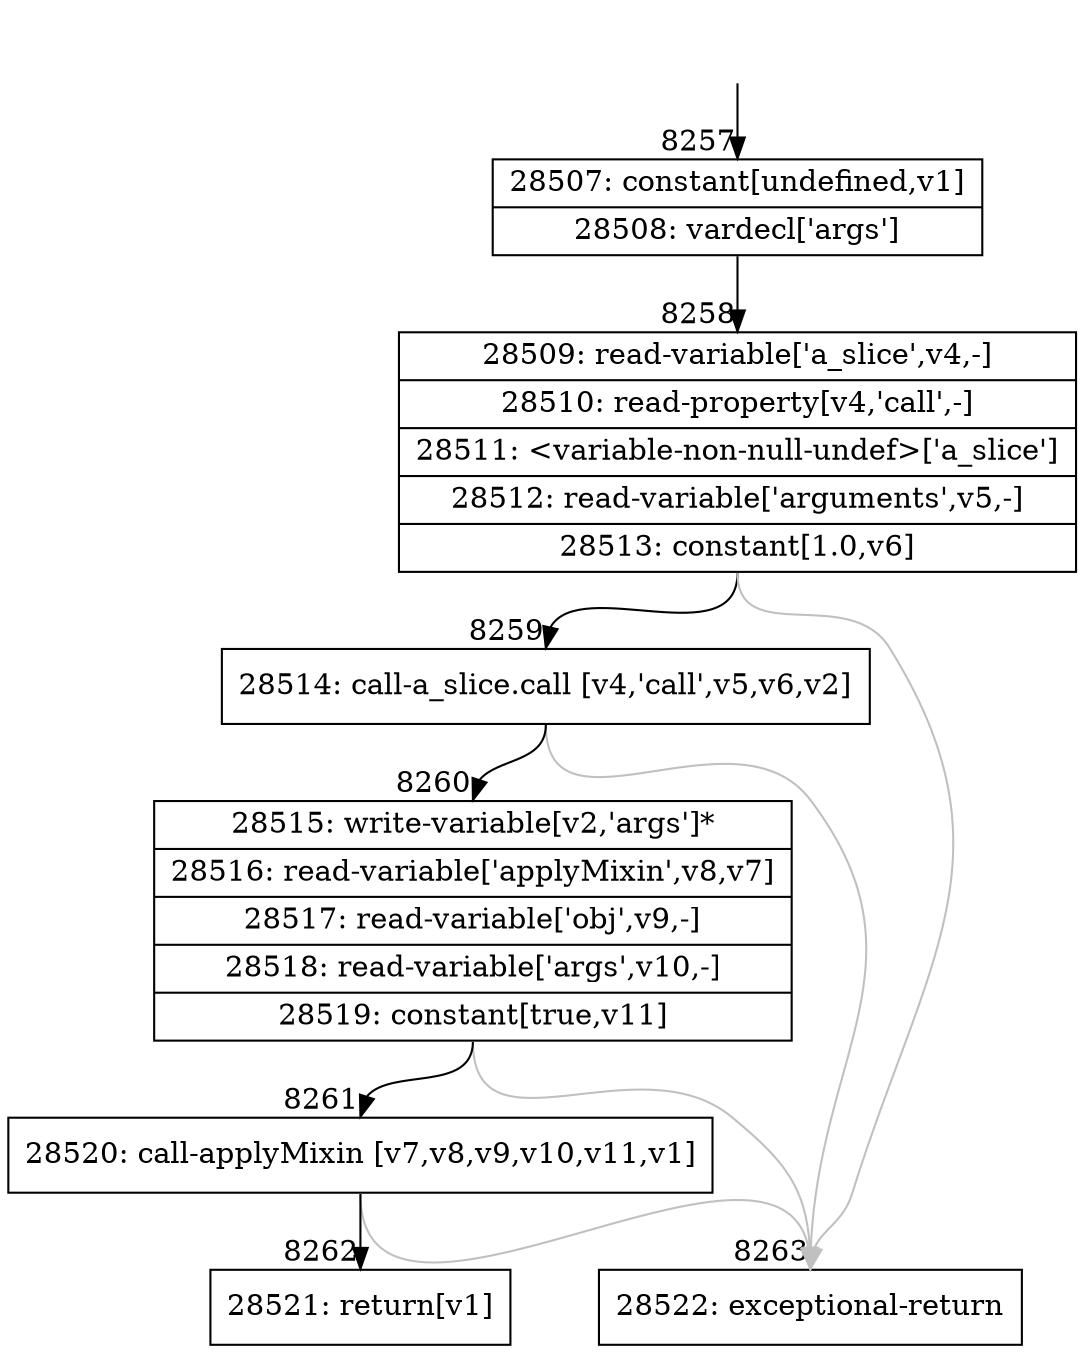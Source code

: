 digraph {
rankdir="TD"
BB_entry690[shape=none,label=""];
BB_entry690 -> BB8257 [tailport=s, headport=n, headlabel="    8257"]
BB8257 [shape=record label="{28507: constant[undefined,v1]|28508: vardecl['args']}" ] 
BB8257 -> BB8258 [tailport=s, headport=n, headlabel="      8258"]
BB8258 [shape=record label="{28509: read-variable['a_slice',v4,-]|28510: read-property[v4,'call',-]|28511: \<variable-non-null-undef\>['a_slice']|28512: read-variable['arguments',v5,-]|28513: constant[1.0,v6]}" ] 
BB8258 -> BB8259 [tailport=s, headport=n, headlabel="      8259"]
BB8258 -> BB8263 [tailport=s, headport=n, color=gray, headlabel="      8263"]
BB8259 [shape=record label="{28514: call-a_slice.call [v4,'call',v5,v6,v2]}" ] 
BB8259 -> BB8260 [tailport=s, headport=n, headlabel="      8260"]
BB8259 -> BB8263 [tailport=s, headport=n, color=gray]
BB8260 [shape=record label="{28515: write-variable[v2,'args']*|28516: read-variable['applyMixin',v8,v7]|28517: read-variable['obj',v9,-]|28518: read-variable['args',v10,-]|28519: constant[true,v11]}" ] 
BB8260 -> BB8261 [tailport=s, headport=n, headlabel="      8261"]
BB8260 -> BB8263 [tailport=s, headport=n, color=gray]
BB8261 [shape=record label="{28520: call-applyMixin [v7,v8,v9,v10,v11,v1]}" ] 
BB8261 -> BB8262 [tailport=s, headport=n, headlabel="      8262"]
BB8261 -> BB8263 [tailport=s, headport=n, color=gray]
BB8262 [shape=record label="{28521: return[v1]}" ] 
BB8263 [shape=record label="{28522: exceptional-return}" ] 
//#$~ 14977
}
